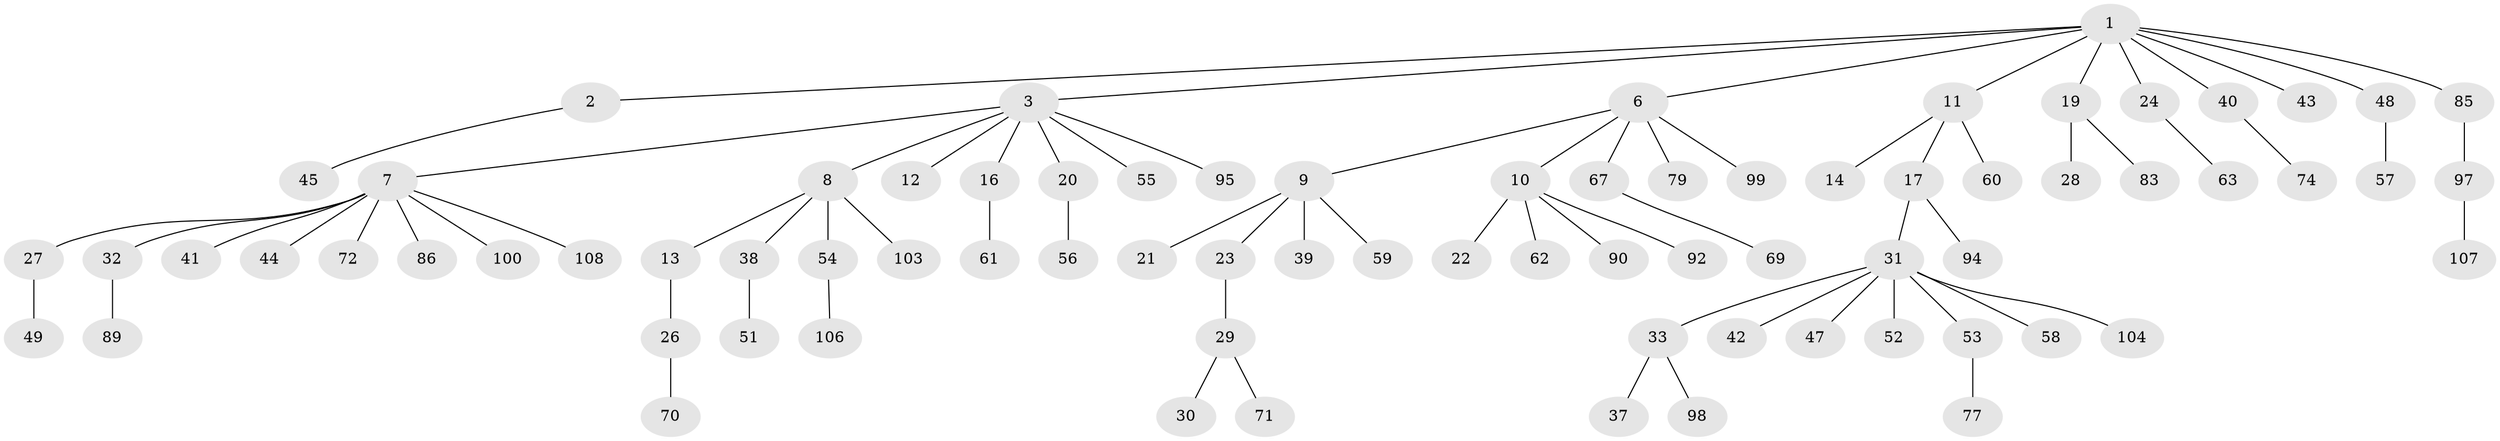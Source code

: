 // original degree distribution, {5: 0.018518518518518517, 3: 0.1111111111111111, 6: 0.018518518518518517, 7: 0.027777777777777776, 4: 0.07407407407407407, 1: 0.5462962962962963, 2: 0.2037037037037037}
// Generated by graph-tools (version 1.1) at 2025/42/03/06/25 10:42:02]
// undirected, 78 vertices, 77 edges
graph export_dot {
graph [start="1"]
  node [color=gray90,style=filled];
  1 [super="+4"];
  2 [super="+75"];
  3 [super="+5"];
  6 [super="+18"];
  7 [super="+25"];
  8 [super="+34"];
  9 [super="+15"];
  10 [super="+50"];
  11;
  12;
  13;
  14 [super="+64"];
  16 [super="+81"];
  17 [super="+46"];
  19 [super="+36"];
  20;
  21;
  22;
  23;
  24;
  26 [super="+91"];
  27;
  28;
  29 [super="+82"];
  30;
  31 [super="+35"];
  32 [super="+76"];
  33 [super="+73"];
  37;
  38 [super="+68"];
  39;
  40;
  41;
  42;
  43;
  44 [super="+96"];
  45;
  47 [super="+88"];
  48 [super="+80"];
  49;
  51;
  52;
  53 [super="+102"];
  54 [super="+66"];
  55;
  56 [super="+93"];
  57;
  58 [super="+65"];
  59;
  60 [super="+105"];
  61;
  62 [super="+84"];
  63 [super="+87"];
  67;
  69;
  70;
  71;
  72;
  74 [super="+78"];
  77;
  79;
  83;
  85;
  86;
  89;
  90;
  92;
  94;
  95 [super="+101"];
  97;
  98;
  99;
  100;
  103;
  104;
  106;
  107;
  108;
  1 -- 2;
  1 -- 3;
  1 -- 48;
  1 -- 85;
  1 -- 19;
  1 -- 6;
  1 -- 40;
  1 -- 43;
  1 -- 11;
  1 -- 24;
  2 -- 45;
  3 -- 7;
  3 -- 20;
  3 -- 55;
  3 -- 95;
  3 -- 8;
  3 -- 16;
  3 -- 12;
  6 -- 9;
  6 -- 10;
  6 -- 79;
  6 -- 99;
  6 -- 67;
  7 -- 44;
  7 -- 108;
  7 -- 32;
  7 -- 100;
  7 -- 86;
  7 -- 72;
  7 -- 41;
  7 -- 27;
  8 -- 13;
  8 -- 103;
  8 -- 38;
  8 -- 54;
  9 -- 21;
  9 -- 23;
  9 -- 59;
  9 -- 39;
  10 -- 22;
  10 -- 62;
  10 -- 92;
  10 -- 90;
  11 -- 14;
  11 -- 17;
  11 -- 60;
  13 -- 26;
  16 -- 61;
  17 -- 31;
  17 -- 94;
  19 -- 28;
  19 -- 83;
  20 -- 56;
  23 -- 29;
  24 -- 63;
  26 -- 70;
  27 -- 49;
  29 -- 30;
  29 -- 71;
  31 -- 33;
  31 -- 42;
  31 -- 53;
  31 -- 58;
  31 -- 104;
  31 -- 52;
  31 -- 47;
  32 -- 89;
  33 -- 37;
  33 -- 98;
  38 -- 51;
  40 -- 74;
  48 -- 57;
  53 -- 77;
  54 -- 106;
  67 -- 69;
  85 -- 97;
  97 -- 107;
}

